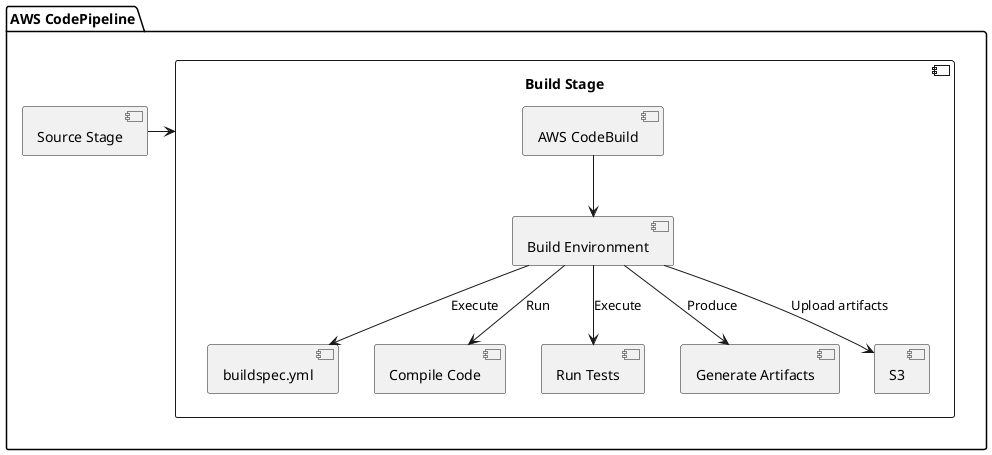 @startuml
package "AWS CodePipeline" {
    [Source Stage] -> [Build Stage]
    component "Build Stage" {
        [AWS CodeBuild] -down-> [Build Environment]
        [Build Environment] -down-> [buildspec.yml] : Execute
        [Build Environment] --> [Compile Code] : Run
        [Build Environment] --> [Run Tests] : Execute
        [Build Environment] --> [Generate Artifacts] : Produce
        [Build Environment] --> [S3] : Upload artifacts
    }
}
@enduml